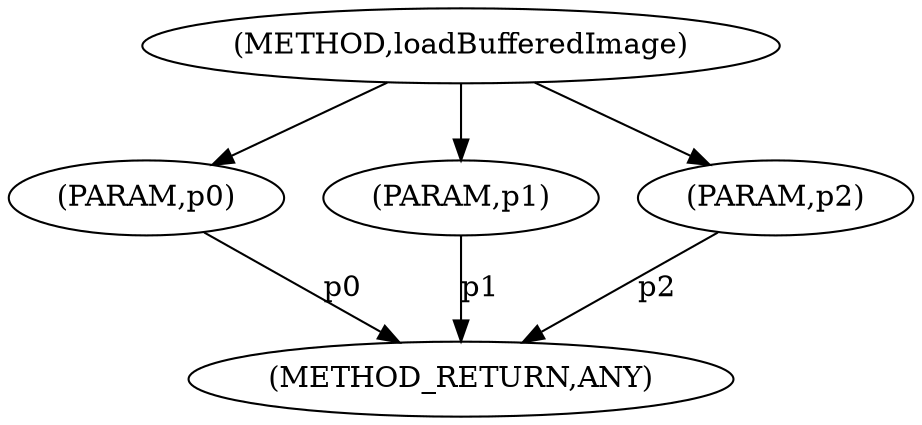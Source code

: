 digraph "loadBufferedImage" {  
"1150" [label = <(METHOD,loadBufferedImage)> ]
"1155" [label = <(METHOD_RETURN,ANY)> ]
"1151" [label = <(PARAM,p0)> ]
"1152" [label = <(PARAM,p1)> ]
"1153" [label = <(PARAM,p2)> ]
  "1151" -> "1155"  [ label = "p0"] 
  "1152" -> "1155"  [ label = "p1"] 
  "1153" -> "1155"  [ label = "p2"] 
  "1150" -> "1151" 
  "1150" -> "1152" 
  "1150" -> "1153" 
}
